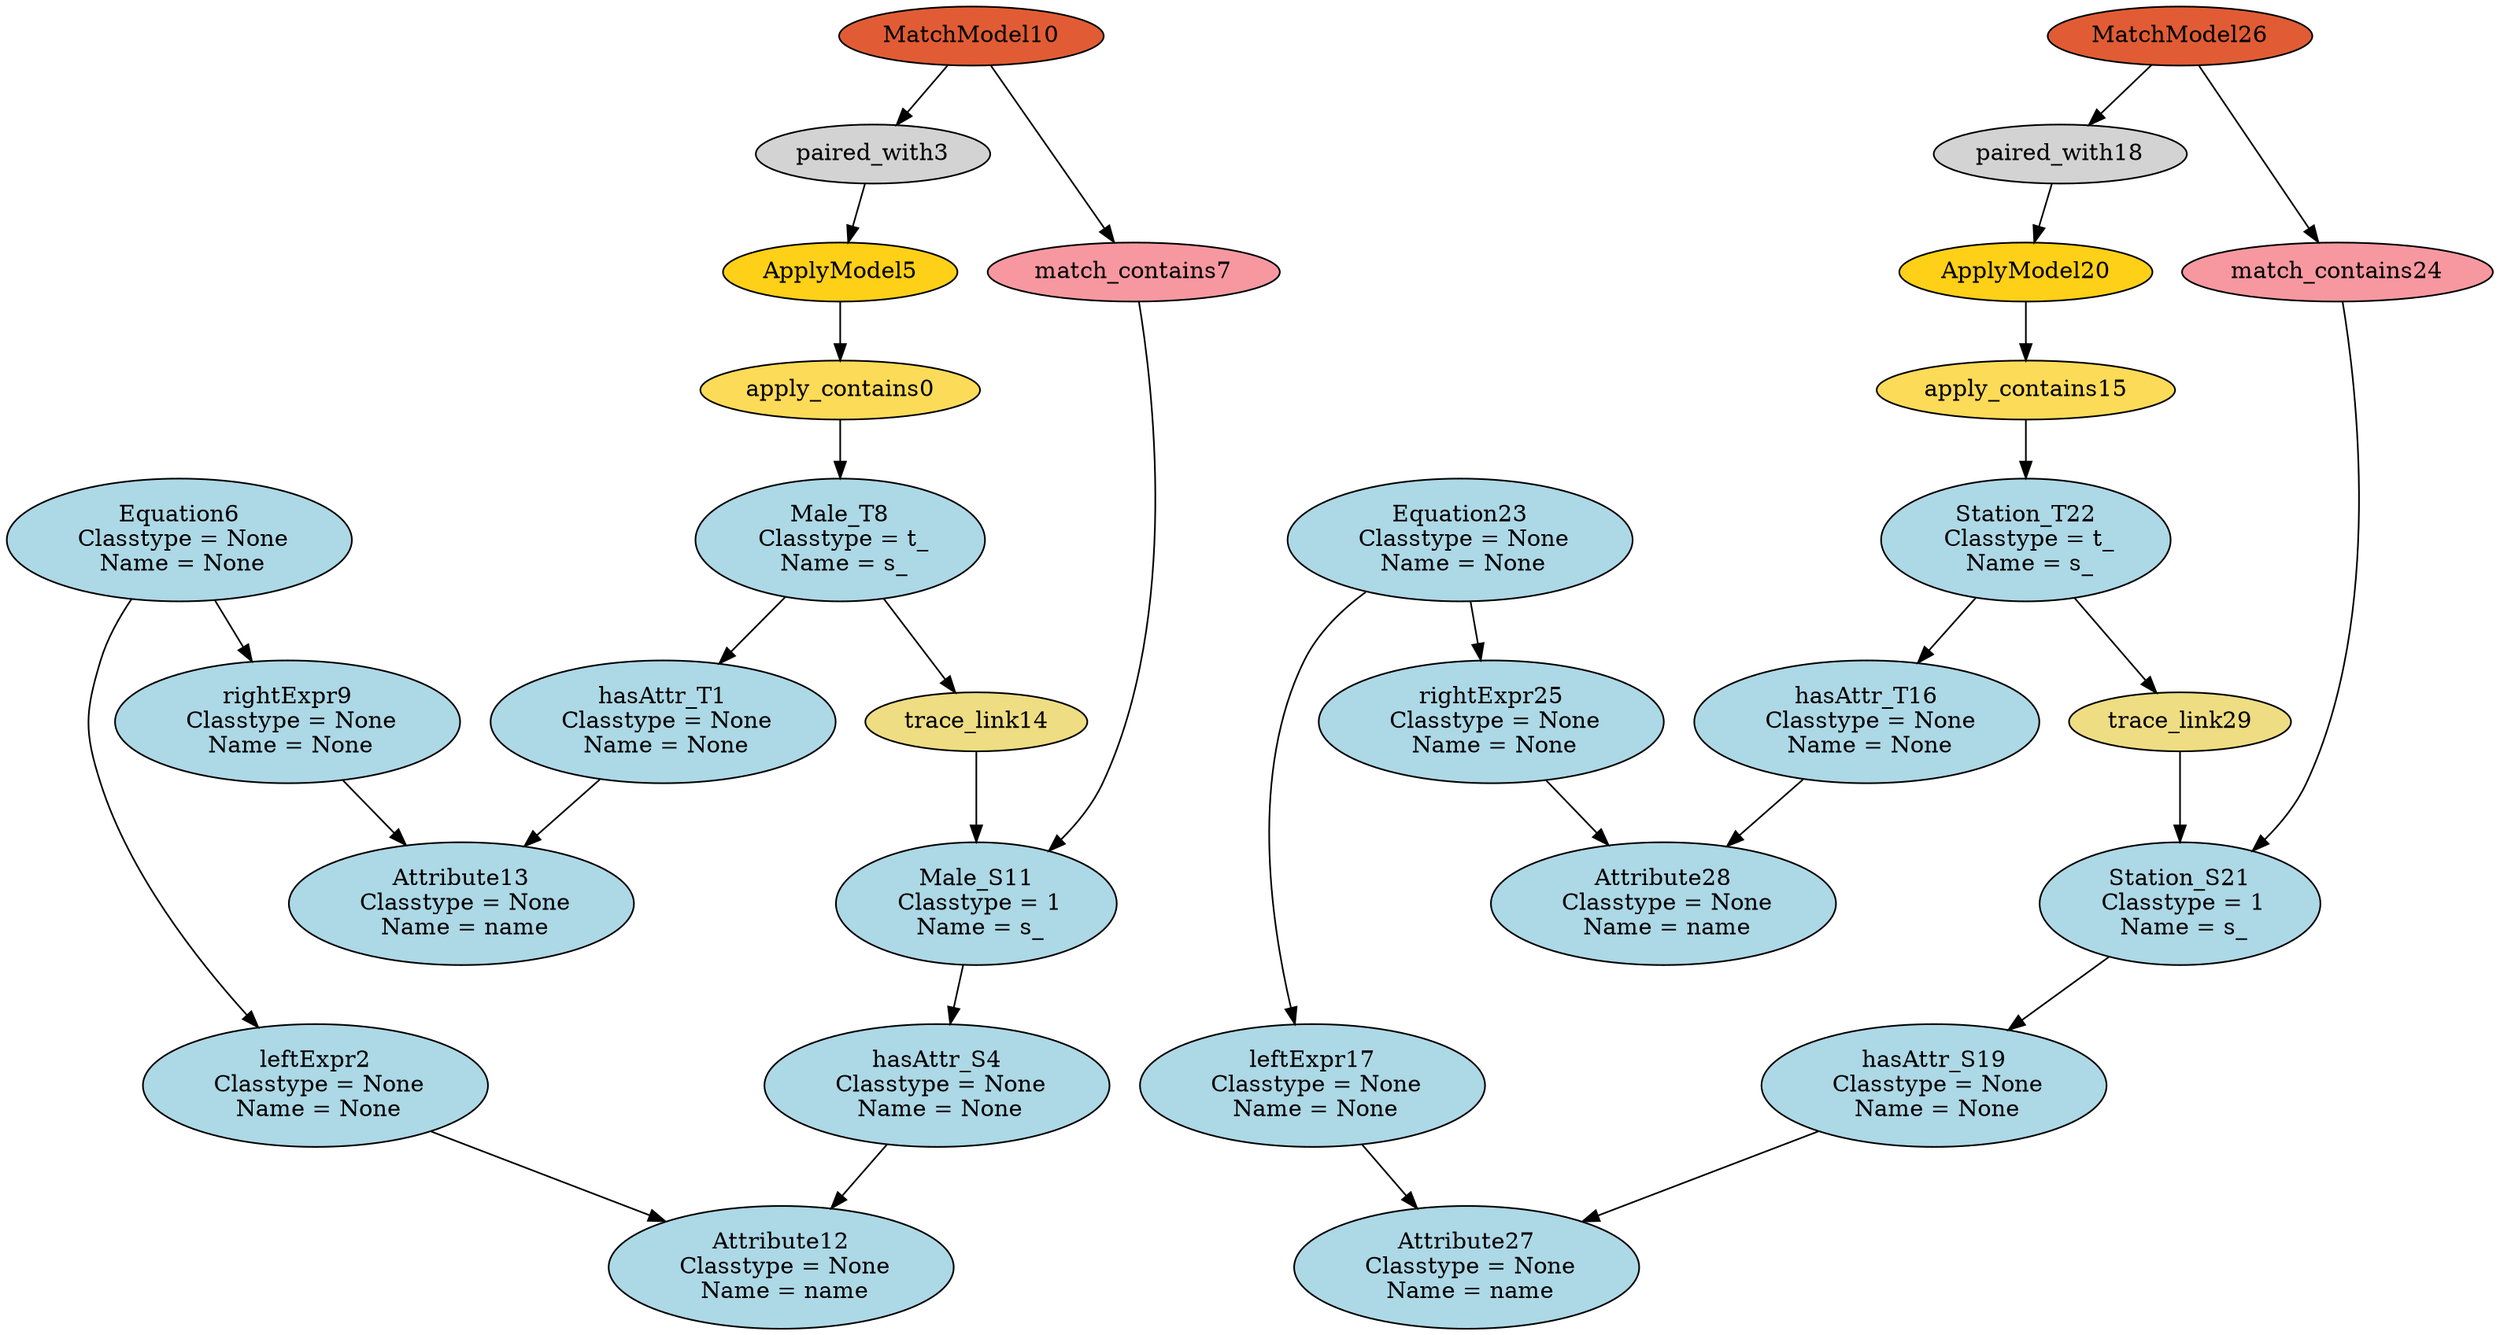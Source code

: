 digraph HEmptyPathCondition_HM2M_HS2S {
apply_contains0 [style=filled, fillcolor="#FCDB58"];
"hasAttr_T1\n Classtype = None\n Name = None" [style=filled, fillcolor=lightblue];
"leftExpr2\n Classtype = None\n Name = None" [style=filled, fillcolor=lightblue];
paired_with3 [style=filled, fillcolor=lightgray];
"hasAttr_S4\n Classtype = None\n Name = None" [style=filled, fillcolor=lightblue];
ApplyModel5 [style=filled, fillcolor="#FED017"];
"Equation6\n Classtype = None\n Name = None" [style=filled, fillcolor=lightblue];
match_contains7 [style=filled, fillcolor="#F798A1"];
"Male_T8\n Classtype = t_\n Name = s_" [style=filled, fillcolor=lightblue];
"rightExpr9\n Classtype = None\n Name = None" [style=filled, fillcolor=lightblue];
MatchModel10 [style=filled, fillcolor="#E15C34"];
"Male_S11\n Classtype = 1\n Name = s_" [style=filled, fillcolor=lightblue];
"Attribute12\n Classtype = None\n Name = name" [style=filled, fillcolor=lightblue];
"Attribute13\n Classtype = None\n Name = name" [style=filled, fillcolor=lightblue];
trace_link14 [style=filled, fillcolor=lightgoldenrod];
apply_contains15 [style=filled, fillcolor="#FCDB58"];
"hasAttr_T16\n Classtype = None\n Name = None" [style=filled, fillcolor=lightblue];
"leftExpr17\n Classtype = None\n Name = None" [style=filled, fillcolor=lightblue];
paired_with18 [style=filled, fillcolor=lightgray];
"hasAttr_S19\n Classtype = None\n Name = None" [style=filled, fillcolor=lightblue];
ApplyModel20 [style=filled, fillcolor="#FED017"];
"Station_S21\n Classtype = 1\n Name = s_" [style=filled, fillcolor=lightblue];
"Station_T22\n Classtype = t_\n Name = s_" [style=filled, fillcolor=lightblue];
"Equation23\n Classtype = None\n Name = None" [style=filled, fillcolor=lightblue];
match_contains24 [style=filled, fillcolor="#F798A1"];
"rightExpr25\n Classtype = None\n Name = None" [style=filled, fillcolor=lightblue];
MatchModel26 [style=filled, fillcolor="#E15C34"];
"Attribute27\n Classtype = None\n Name = name" [style=filled, fillcolor=lightblue];
"Attribute28\n Classtype = None\n Name = name" [style=filled, fillcolor=lightblue];
trace_link29 [style=filled, fillcolor=lightgoldenrod];
ApplyModel5 -> apply_contains0;
apply_contains0 -> "Male_T8\n Classtype = t_\n Name = s_";
"Male_T8\n Classtype = t_\n Name = s_" -> "hasAttr_T1\n Classtype = None\n Name = None";
"hasAttr_T1\n Classtype = None\n Name = None" -> "Attribute13\n Classtype = None\n Name = name";
"Equation6\n Classtype = None\n Name = None" -> "leftExpr2\n Classtype = None\n Name = None";
"leftExpr2\n Classtype = None\n Name = None" -> "Attribute12\n Classtype = None\n Name = name";
MatchModel10 -> paired_with3;
paired_with3 -> ApplyModel5;
"Male_S11\n Classtype = 1\n Name = s_" -> "hasAttr_S4\n Classtype = None\n Name = None";
"hasAttr_S4\n Classtype = None\n Name = None" -> "Attribute12\n Classtype = None\n Name = name";
"Equation6\n Classtype = None\n Name = None" -> "rightExpr9\n Classtype = None\n Name = None";
MatchModel10 -> match_contains7;
match_contains7 -> "Male_S11\n Classtype = 1\n Name = s_";
"rightExpr9\n Classtype = None\n Name = None" -> "Attribute13\n Classtype = None\n Name = name";
trace_link14 -> "Male_S11\n Classtype = 1\n Name = s_";
"Male_T8\n Classtype = t_\n Name = s_" -> trace_link14;
ApplyModel20 -> apply_contains15;
apply_contains15 -> "Station_T22\n Classtype = t_\n Name = s_";
"Station_T22\n Classtype = t_\n Name = s_" -> "hasAttr_T16\n Classtype = None\n Name = None";
"hasAttr_T16\n Classtype = None\n Name = None" -> "Attribute28\n Classtype = None\n Name = name";
"Equation23\n Classtype = None\n Name = None" -> "leftExpr17\n Classtype = None\n Name = None";
"leftExpr17\n Classtype = None\n Name = None" -> "Attribute27\n Classtype = None\n Name = name";
MatchModel26 -> paired_with18;
paired_with18 -> ApplyModel20;
"Station_S21\n Classtype = 1\n Name = s_" -> "hasAttr_S19\n Classtype = None\n Name = None";
"hasAttr_S19\n Classtype = None\n Name = None" -> "Attribute27\n Classtype = None\n Name = name";
match_contains24 -> "Station_S21\n Classtype = 1\n Name = s_";
"Equation23\n Classtype = None\n Name = None" -> "rightExpr25\n Classtype = None\n Name = None";
MatchModel26 -> match_contains24;
"rightExpr25\n Classtype = None\n Name = None" -> "Attribute28\n Classtype = None\n Name = name";
trace_link29 -> "Station_S21\n Classtype = 1\n Name = s_";
"Station_T22\n Classtype = t_\n Name = s_" -> trace_link29;
}
